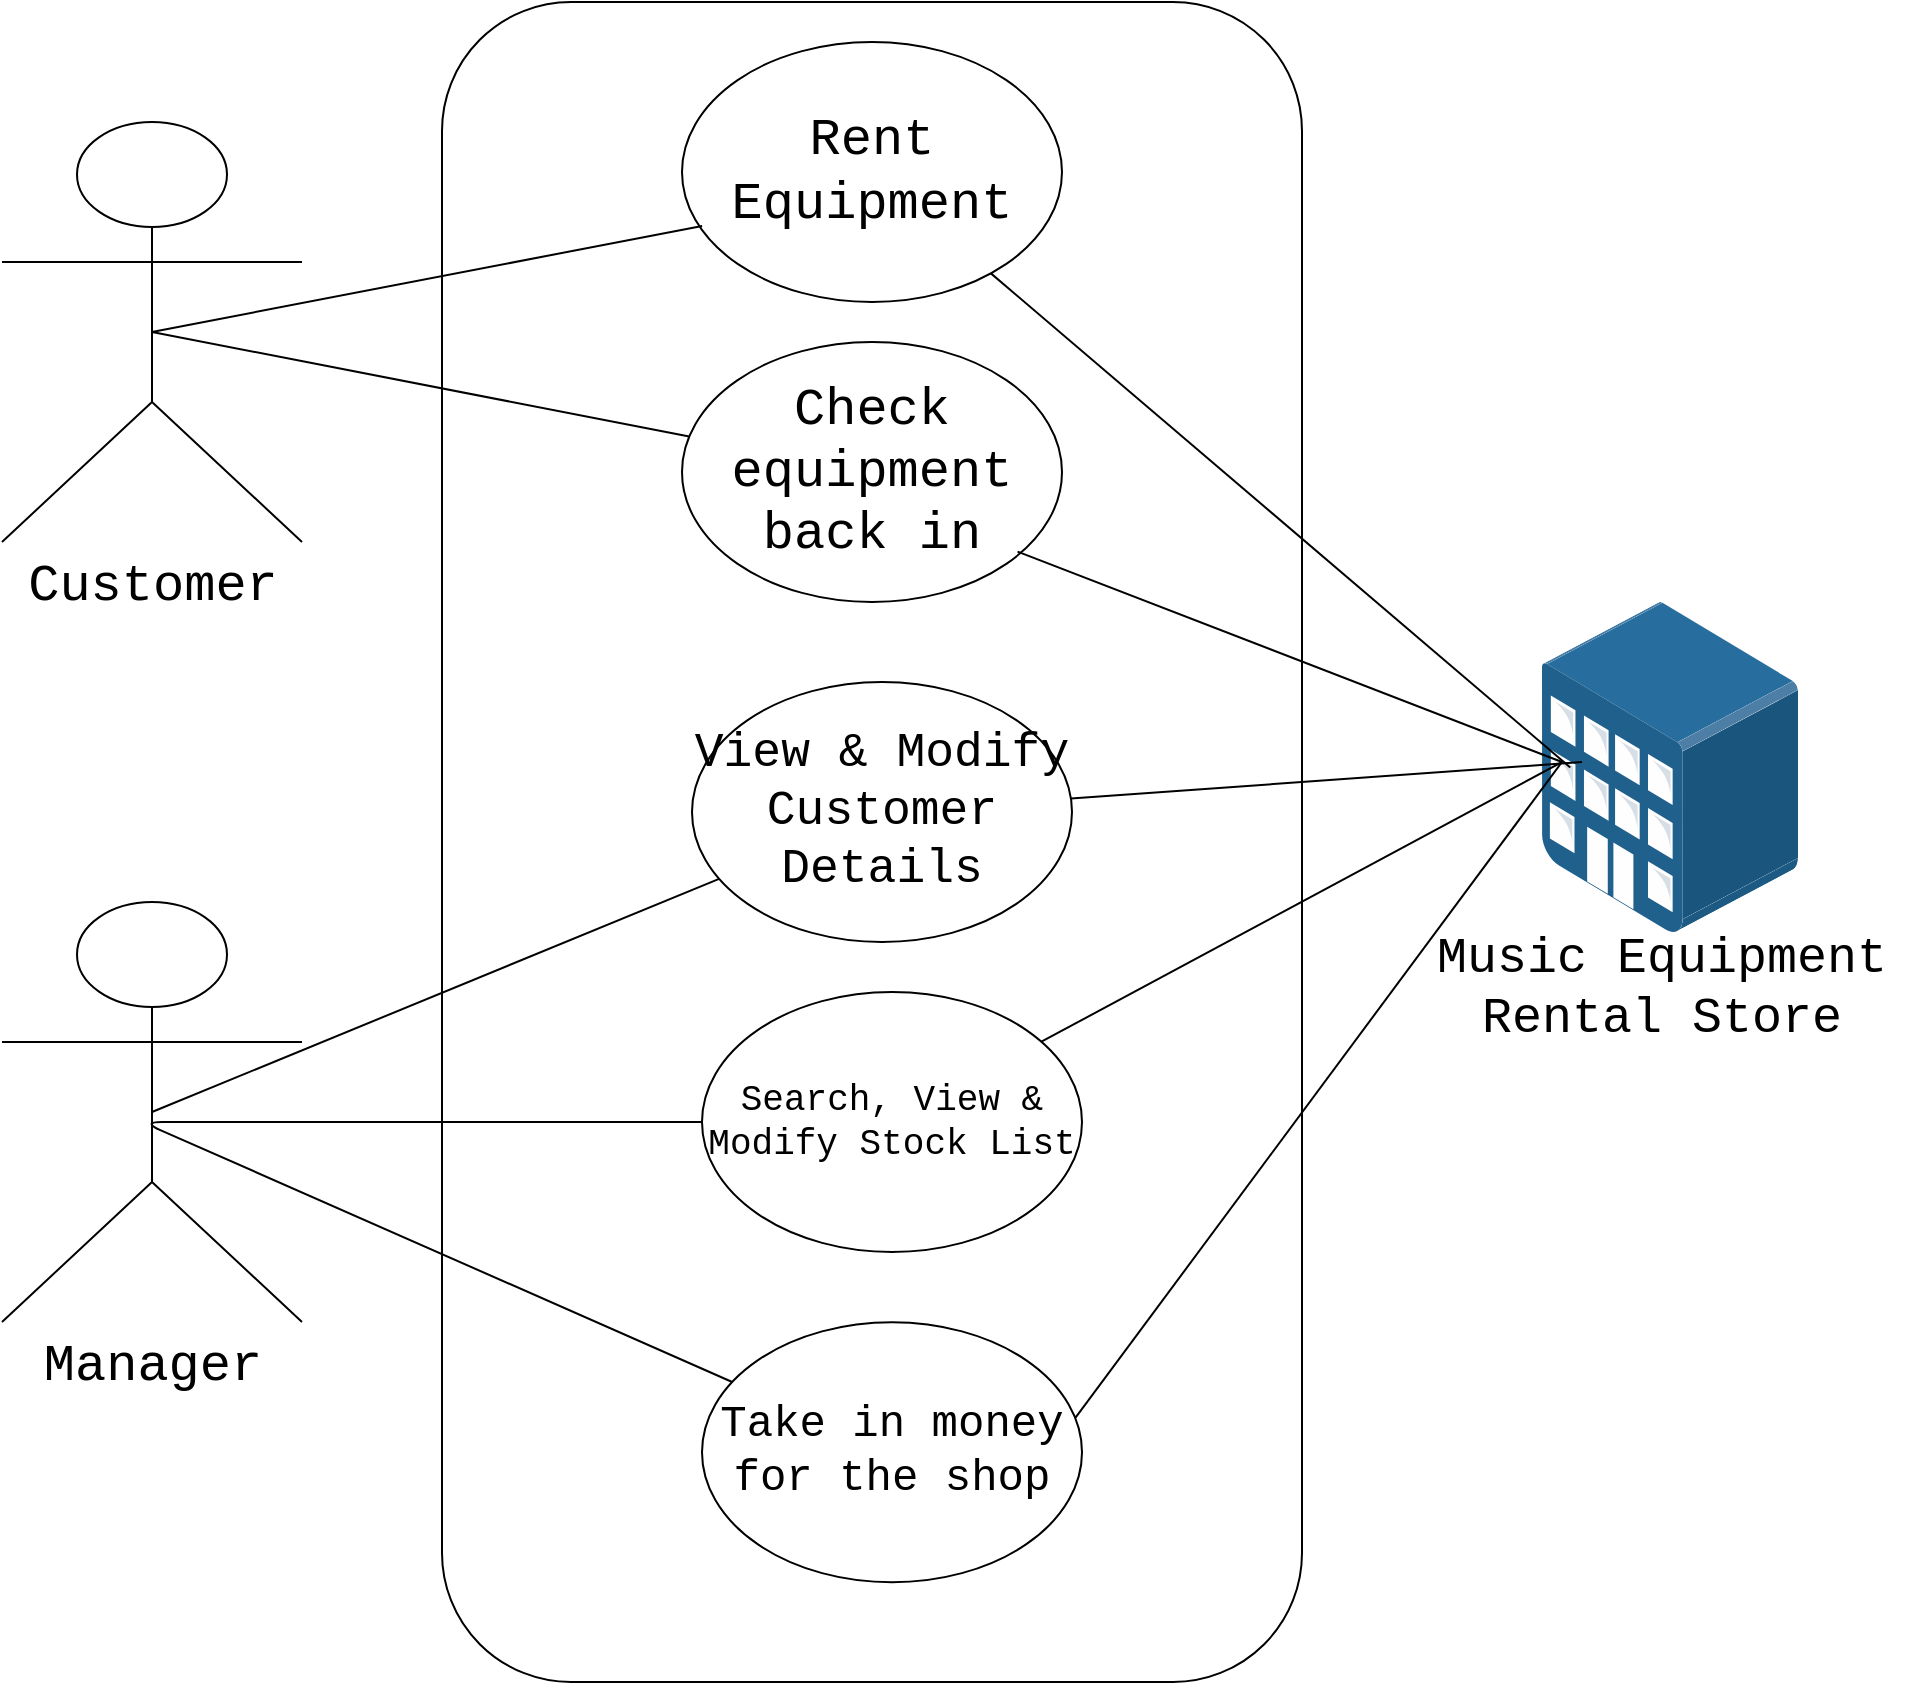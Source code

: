 <mxfile version="10.7.1" type="device"><diagram name="Page-1" id="74e2e168-ea6b-b213-b513-2b3c1d86103e"><mxGraphModel dx="1223" dy="699" grid="1" gridSize="10" guides="1" tooltips="1" connect="1" arrows="1" fold="1" page="1" pageScale="1" pageWidth="1100" pageHeight="850" background="#ffffff" math="0" shadow="0"><root><mxCell id="0"/><mxCell id="1" parent="0"/><mxCell id="F48hemqp4lV3dPhK46CY-1" value="" style="rounded=1;whiteSpace=wrap;html=1;shadow=0;labelBackgroundColor=none;strokeColor=#000000;strokeWidth=1;fillColor=#ffffff;fontFamily=Verdana;fontSize=8;fontColor=#000000;align=center;" vertex="1" parent="1"><mxGeometry x="330" width="430" height="840" as="geometry"/></mxCell><mxCell id="F48hemqp4lV3dPhK46CY-3" value="&lt;font style=&quot;font-size: 26px&quot; face=&quot;Courier New&quot;&gt;Rent Equipment&lt;/font&gt;" style="ellipse;whiteSpace=wrap;html=1;" vertex="1" parent="1"><mxGeometry x="450" y="20" width="190" height="130" as="geometry"/></mxCell><mxCell id="F48hemqp4lV3dPhK46CY-5" value="&lt;font style=&quot;font-size: 26px&quot; face=&quot;Courier New&quot;&gt;Check equipment back in&lt;/font&gt;" style="ellipse;whiteSpace=wrap;html=1;" vertex="1" parent="1"><mxGeometry x="450" y="170" width="190" height="130" as="geometry"/></mxCell><mxCell id="F48hemqp4lV3dPhK46CY-6" value="&lt;font style=&quot;font-size: 26px&quot; face=&quot;Courier New&quot;&gt;Customer&lt;/font&gt;" style="shape=umlActor;verticalLabelPosition=bottom;labelBackgroundColor=#ffffff;verticalAlign=top;html=1;outlineConnect=0;" vertex="1" parent="1"><mxGeometry x="110" y="60" width="150" height="210" as="geometry"/></mxCell><mxCell id="F48hemqp4lV3dPhK46CY-7" value="&lt;font style=&quot;font-size: 26px&quot; face=&quot;Courier New&quot;&gt;Manager&lt;br&gt;&lt;br&gt;&lt;/font&gt;" style="shape=umlActor;verticalLabelPosition=bottom;labelBackgroundColor=#ffffff;verticalAlign=top;html=1;outlineConnect=0;" vertex="1" parent="1"><mxGeometry x="110" y="450" width="150" height="210" as="geometry"/></mxCell><mxCell id="F48hemqp4lV3dPhK46CY-10" value="&lt;font style=&quot;font-size: 24px&quot; face=&quot;Courier New&quot;&gt;View &amp;amp; Modify Customer Details&lt;/font&gt;" style="ellipse;whiteSpace=wrap;html=1;" vertex="1" parent="1"><mxGeometry x="455" y="340" width="190" height="130" as="geometry"/></mxCell><mxCell id="F48hemqp4lV3dPhK46CY-11" value="&lt;font style=&quot;font-size: 18px&quot; face=&quot;Courier New&quot;&gt;Search, View &amp;amp; Modify Stock List&lt;/font&gt;" style="ellipse;whiteSpace=wrap;html=1;" vertex="1" parent="1"><mxGeometry x="460" y="495" width="190" height="130" as="geometry"/></mxCell><mxCell id="F48hemqp4lV3dPhK46CY-12" value="&lt;font style=&quot;font-size: 22px&quot; face=&quot;Courier New&quot;&gt;Take in money for the shop&lt;/font&gt;" style="ellipse;whiteSpace=wrap;html=1;" vertex="1" parent="1"><mxGeometry x="460" y="660.136" width="190" height="130" as="geometry"/></mxCell><mxCell id="F48hemqp4lV3dPhK46CY-13" value="" style="points=[];aspect=fixed;html=1;align=center;shadow=0;dashed=0;image;image=img/lib/allied_telesis/buildings/Medium_Business_Building.svg;" vertex="1" parent="1"><mxGeometry x="880" y="300" width="128" height="165" as="geometry"/></mxCell><mxCell id="F48hemqp4lV3dPhK46CY-15" value="&lt;font style=&quot;font-size: 25px&quot; face=&quot;Courier New&quot;&gt;Music Equipment Rental Store&lt;/font&gt;" style="text;html=1;strokeColor=none;fillColor=none;align=center;verticalAlign=middle;whiteSpace=wrap;rounded=0;" vertex="1" parent="1"><mxGeometry x="810" y="455" width="260" height="75" as="geometry"/></mxCell><mxCell id="F48hemqp4lV3dPhK46CY-16" value="" style="endArrow=none;html=1;" edge="1" parent="1" source="F48hemqp4lV3dPhK46CY-12" target="F48hemqp4lV3dPhK46CY-11"><mxGeometry width="50" height="50" relative="1" as="geometry"><mxPoint x="180" y="555" as="sourcePoint"/><mxPoint x="140" y="900" as="targetPoint"/><Array as="points"><mxPoint x="180" y="560"/><mxPoint x="330" y="560"/></Array></mxGeometry></mxCell><mxCell id="F48hemqp4lV3dPhK46CY-21" value="" style="endArrow=none;html=1;exitX=0.5;exitY=0.5;exitDx=0;exitDy=0;exitPerimeter=0;" edge="1" parent="1" source="F48hemqp4lV3dPhK46CY-7" target="F48hemqp4lV3dPhK46CY-10"><mxGeometry width="50" height="50" relative="1" as="geometry"><mxPoint x="110" y="950" as="sourcePoint"/><mxPoint x="160" y="900" as="targetPoint"/></mxGeometry></mxCell><mxCell id="F48hemqp4lV3dPhK46CY-22" value="" style="endArrow=none;html=1;exitX=0.5;exitY=0.5;exitDx=0;exitDy=0;exitPerimeter=0;" edge="1" parent="1" source="F48hemqp4lV3dPhK46CY-6"><mxGeometry width="50" height="50" relative="1" as="geometry"><mxPoint x="176.5" y="228.5" as="sourcePoint"/><mxPoint x="460.061" y="111.968" as="targetPoint"/></mxGeometry></mxCell><mxCell id="F48hemqp4lV3dPhK46CY-23" value="" style="endArrow=none;html=1;exitX=0.5;exitY=0.5;exitDx=0;exitDy=0;exitPerimeter=0;" edge="1" parent="1" source="F48hemqp4lV3dPhK46CY-6" target="F48hemqp4lV3dPhK46CY-5"><mxGeometry width="50" height="50" relative="1" as="geometry"><mxPoint x="195" y="175" as="sourcePoint"/><mxPoint x="470.061" y="121.968" as="targetPoint"/></mxGeometry></mxCell><mxCell id="F48hemqp4lV3dPhK46CY-24" value="" style="endArrow=none;html=1;" edge="1" parent="1" source="F48hemqp4lV3dPhK46CY-3"><mxGeometry width="50" height="50" relative="1" as="geometry"><mxPoint x="625.5" y="330.5" as="sourcePoint"/><mxPoint x="894.118" y="382.731" as="targetPoint"/></mxGeometry></mxCell><mxCell id="F48hemqp4lV3dPhK46CY-25" value="" style="endArrow=none;html=1;exitX=0.883;exitY=0.806;exitDx=0;exitDy=0;exitPerimeter=0;" edge="1" parent="1" source="F48hemqp4lV3dPhK46CY-5"><mxGeometry width="50" height="50" relative="1" as="geometry"><mxPoint x="600.027" y="173.157" as="sourcePoint"/><mxPoint x="890" y="380" as="targetPoint"/></mxGeometry></mxCell><mxCell id="F48hemqp4lV3dPhK46CY-26" value="" style="endArrow=none;html=1;" edge="1" parent="1" source="F48hemqp4lV3dPhK46CY-10"><mxGeometry width="50" height="50" relative="1" as="geometry"><mxPoint x="628" y="285" as="sourcePoint"/><mxPoint x="900" y="380" as="targetPoint"/></mxGeometry></mxCell><mxCell id="F48hemqp4lV3dPhK46CY-27" value="" style="endArrow=none;html=1;" edge="1" parent="1" source="F48hemqp4lV3dPhK46CY-11"><mxGeometry width="50" height="50" relative="1" as="geometry"><mxPoint x="654.487" y="408.251" as="sourcePoint"/><mxPoint x="890" y="380" as="targetPoint"/></mxGeometry></mxCell><mxCell id="F48hemqp4lV3dPhK46CY-28" value="" style="endArrow=none;html=1;exitX=0.983;exitY=0.367;exitDx=0;exitDy=0;exitPerimeter=0;" edge="1" parent="1" source="F48hemqp4lV3dPhK46CY-12"><mxGeometry width="50" height="50" relative="1" as="geometry"><mxPoint x="639.715" y="529.855" as="sourcePoint"/><mxPoint x="890" y="380" as="targetPoint"/></mxGeometry></mxCell></root></mxGraphModel></diagram></mxfile>